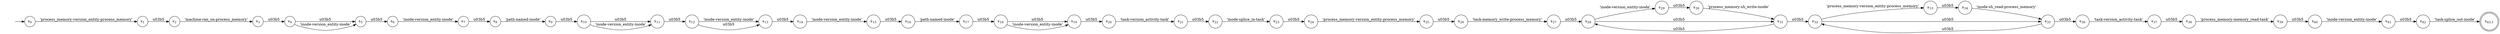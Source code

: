 digraph NFA {
    rankdir = LR;
    I [style = invis];
    I -> S0;
    S0 [label = <s<sub>0</sub>>, shape = circle];
    S1 [label = <s<sub>1</sub>>, shape = circle];
    S2 [label = <s<sub>2</sub>>, shape = circle];
    S3 [label = <s<sub>3</sub>>, shape = circle];
    S4 [label = <s<sub>4</sub>>, shape = circle];
    S5 [label = <s<sub>5</sub>>, shape = circle];
    S6 [label = <s<sub>6</sub>>, shape = circle];
    S7 [label = <s<sub>7</sub>>, shape = circle];
    S8 [label = <s<sub>8</sub>>, shape = circle];
    S9 [label = <s<sub>9</sub>>, shape = circle];
    S10 [label = <s<sub>10</sub>>, shape = circle];
    S11 [label = <s<sub>11</sub>>, shape = circle];
    S12 [label = <s<sub>12</sub>>, shape = circle];
    S13 [label = <s<sub>13</sub>>, shape = circle];
    S14 [label = <s<sub>14</sub>>, shape = circle];
    S15 [label = <s<sub>15</sub>>, shape = circle];
    S16 [label = <s<sub>16</sub>>, shape = circle];
    S17 [label = <s<sub>17</sub>>, shape = circle];
    S18 [label = <s<sub>18</sub>>, shape = circle];
    S19 [label = <s<sub>19</sub>>, shape = circle];
    S20 [label = <s<sub>20</sub>>, shape = circle];
    S21 [label = <s<sub>21</sub>>, shape = circle];
    S22 [label = <s<sub>22</sub>>, shape = circle];
    S23 [label = <s<sub>23</sub>>, shape = circle];
    S24 [label = <s<sub>24</sub>>, shape = circle];
    S25 [label = <s<sub>25</sub>>, shape = circle];
    S26 [label = <s<sub>26</sub>>, shape = circle];
    S27 [label = <s<sub>27</sub>>, shape = circle];
    S28 [label = <s<sub>28</sub>>, shape = circle];
    S29 [label = <s<sub>29</sub>>, shape = circle];
    S30 [label = <s<sub>30</sub>>, shape = circle];
    S31 [label = <s<sub>31</sub>>, shape = circle];
    S31 -> S28 [label = "\u03b5"];
    S32 [label = <s<sub>32</sub>>, shape = circle];
    S33 [label = <s<sub>33</sub>>, shape = circle];
    S34 [label = <s<sub>34</sub>>, shape = circle];
    S35 [label = <s<sub>35</sub>>, shape = circle];
    S35 -> S32 [label = "\u03b5"];
    S36 [label = <s<sub>36</sub>>, shape = circle];
    S37 [label = <s<sub>37</sub>>, shape = circle];
    S38 [label = <s<sub>38</sub>>, shape = circle];
    S39 [label = <s<sub>39</sub>>, shape = circle];
    S40 [label = <s<sub>40</sub>>, shape = circle];
    S41 [label = <s<sub>41</sub>>, shape = circle];
    S42 [label = <s<sub>42</sub>>, shape = circle];
    S43 [label = <s<sub>43,1</sub>>, shape = circle, peripheries = 2];
    S42 -> S43 [label = "'task-splice_out-inode'"];
    S41 -> S42 [label = "\u03b5"];
    S40 -> S41 [label = "'inode-version_entity-inode'"];
    S39 -> S40 [label = "\u03b5"];
    S38 -> S39 [label = "'process_memory-memory_read-task'"];
    S37 -> S38 [label = "\u03b5"];
    S36 -> S37 [label = "'task-version_activity-task'"];
    S35 -> S36 [label = "\u03b5"];
    S34 -> S35 [label = "'inode-sh_read-process_memory'"];
    S33 -> S34 [label = "\u03b5"];
    S32 -> S33 [label = "'process_memory-version_entity-process_memory'"];
    S32 -> S35 [label = "\u03b5"];
    S31 -> S32 [label = "\u03b5"];
    S30 -> S31 [label = "'process_memory-sh_write-inode'"];
    S29 -> S30 [label = "\u03b5"];
    S28 -> S29 [label = "'inode-version_entity-inode'"];
    S28 -> S31 [label = "\u03b5"];
    S27 -> S28 [label = "\u03b5"];
    S26 -> S27 [label = "'task-memory_write-process_memory'"];
    S25 -> S26 [label = "\u03b5"];
    S24 -> S25 [label = "'process_memory-version_entity-process_memory'"];
    S23 -> S24 [label = "\u03b5"];
    S22 -> S23 [label = "'inode-splice_in-task'"];
    S21 -> S22 [label = "\u03b5"];
    S20 -> S21 [label = "'task-version_activity-task'"];
    S19 -> S20 [label = "\u03b5"];
    S18 -> S19 [label = "\u03b5"];
    S18 -> S19 [label = "'inode-version_entity-inode'"];
    S17 -> S18 [label = "\u03b5"];
    S16 -> S17 [label = "'path-named-inode'"];
    S15 -> S16 [label = "\u03b5"];
    S14 -> S15 [label = "'inode-version_entity-inode'"];
    S13 -> S14 [label = "\u03b5"];
    S12 -> S13 [label = "'inode-version_entity-inode'"];
    S12 -> S13 [label = "\u03b5"];
    S11 -> S12 [label = "\u03b5"];
    S10 -> S11 [label = "\u03b5"];
    S10 -> S11 [label = "'inode-version_entity-inode'"];
    S9 -> S10 [label = "\u03b5"];
    S8 -> S9 [label = "'path-named-inode'"];
    S7 -> S8 [label = "\u03b5"];
    S6 -> S7 [label = "'inode-version_entity-inode'"];
    S5 -> S6 [label = "\u03b5"];
    S4 -> S5 [label = "\u03b5"];
    S4 -> S5 [label = "'inode-version_entity-inode'"];
    S3 -> S4 [label = "\u03b5"];
    S2 -> S3 [label = "'machine-ran_on-process_memory'"];
    S1 -> S2 [label = "\u03b5"];
    S0 -> S1 [label = "'process_memory-version_entity-process_memory'"];
}
